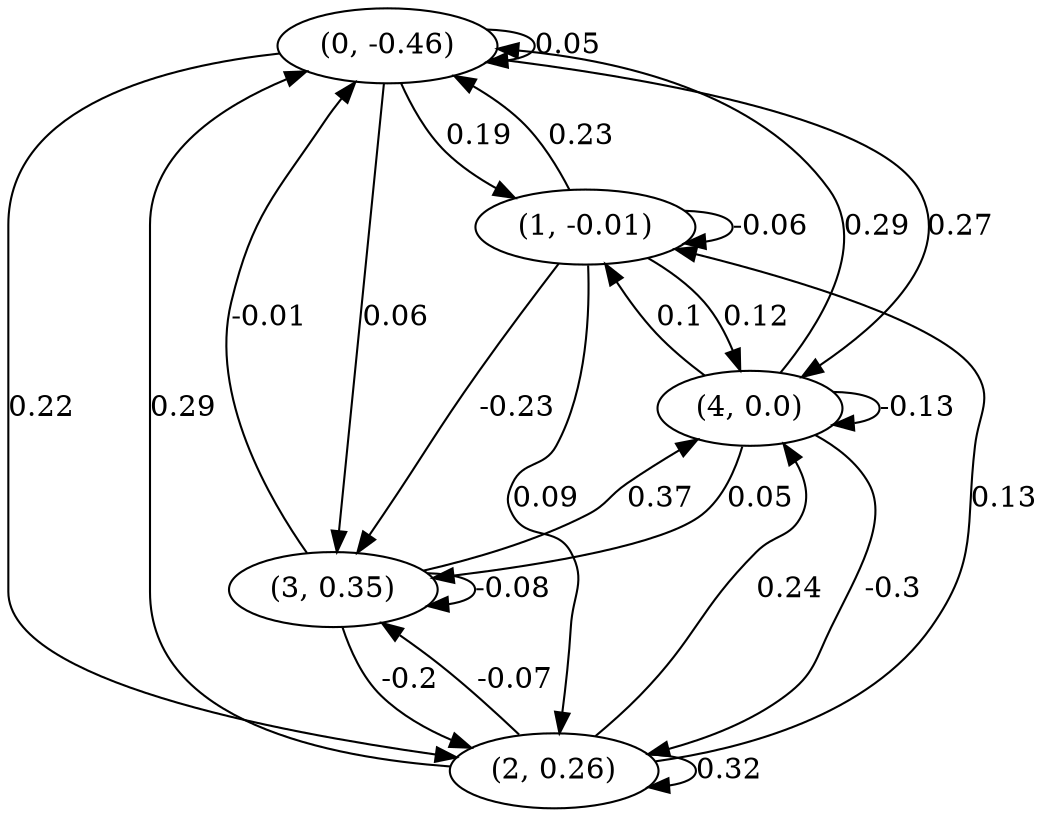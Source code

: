 digraph {
    0 [ label = "(0, -0.46)" ]
    1 [ label = "(1, -0.01)" ]
    2 [ label = "(2, 0.26)" ]
    3 [ label = "(3, 0.35)" ]
    4 [ label = "(4, 0.0)" ]
    0 -> 0 [ label = "0.05" ]
    1 -> 1 [ label = "-0.06" ]
    2 -> 2 [ label = "0.32" ]
    3 -> 3 [ label = "-0.08" ]
    4 -> 4 [ label = "-0.13" ]
    1 -> 0 [ label = "0.23" ]
    2 -> 0 [ label = "0.29" ]
    3 -> 0 [ label = "-0.01" ]
    4 -> 0 [ label = "0.29" ]
    0 -> 1 [ label = "0.19" ]
    2 -> 1 [ label = "0.13" ]
    4 -> 1 [ label = "0.1" ]
    0 -> 2 [ label = "0.22" ]
    1 -> 2 [ label = "0.09" ]
    3 -> 2 [ label = "-0.2" ]
    4 -> 2 [ label = "-0.3" ]
    0 -> 3 [ label = "0.06" ]
    1 -> 3 [ label = "-0.23" ]
    2 -> 3 [ label = "-0.07" ]
    4 -> 3 [ label = "0.05" ]
    0 -> 4 [ label = "0.27" ]
    1 -> 4 [ label = "0.12" ]
    2 -> 4 [ label = "0.24" ]
    3 -> 4 [ label = "0.37" ]
}

